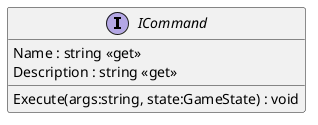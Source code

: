 @startuml
interface ICommand {
    Name : string <<get>>
    Description : string <<get>>
    Execute(args:string, state:GameState) : void
}
@enduml
